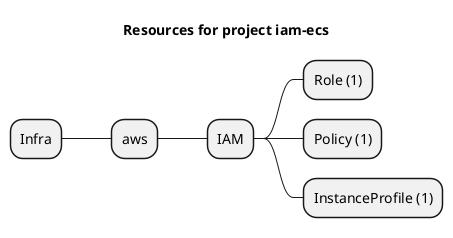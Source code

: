 @startmindmap
title Resources for project iam-ecs
skinparam monochrome true
+ Infra
++ aws
+++ IAM
++++ Role (1)
++++ Policy (1)
++++ InstanceProfile (1)
@endmindmap